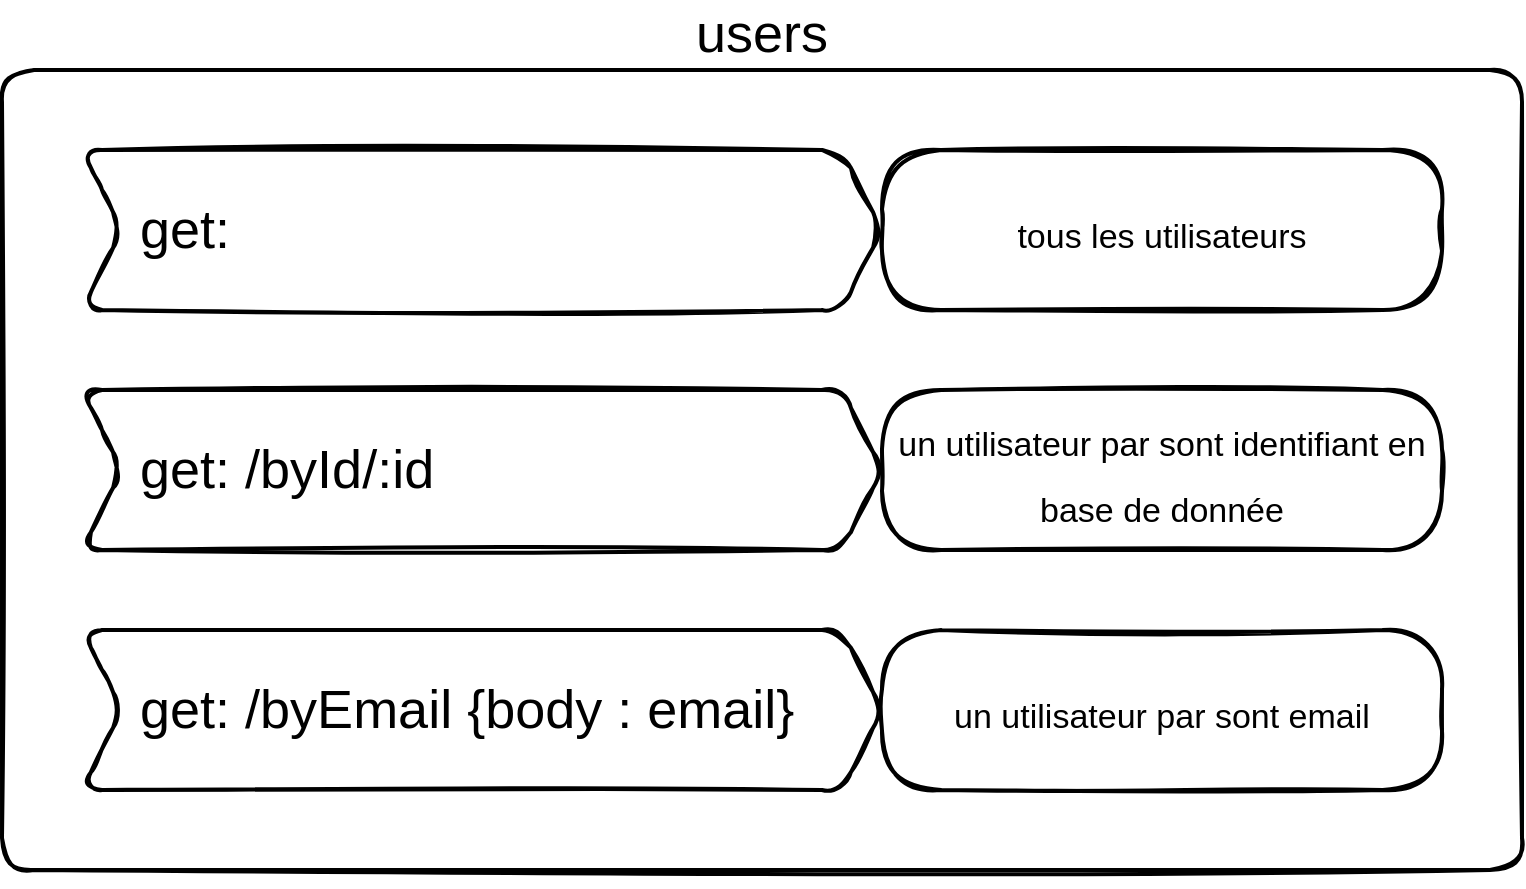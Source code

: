 <mxfile version="20.2.8" type="device"><diagram id="Zq0QNEcb2RGcjsbtYzGF" name="Page-1"><mxGraphModel dx="1221" dy="1167" grid="1" gridSize="10" guides="1" tooltips="1" connect="1" arrows="1" fold="1" page="1" pageScale="1" pageWidth="827" pageHeight="1169" math="0" shadow="0"><root><mxCell id="0"/><mxCell id="1" parent="0"/><mxCell id="twmZEselBYsxAKCK5MDp-1" value="users" style="rounded=1;whiteSpace=wrap;html=1;labelPosition=center;verticalLabelPosition=top;align=center;verticalAlign=bottom;fontSize=27;fillColor=none;strokeWidth=2;shadow=0;sketch=1;glass=0;arcSize=4;" vertex="1" parent="1"><mxGeometry x="40" y="120" width="760" height="400" as="geometry"/></mxCell><mxCell id="twmZEselBYsxAKCK5MDp-2" value="get:" style="shape=step;perimeter=stepPerimeter;whiteSpace=wrap;html=1;fixedSize=1;rounded=1;shadow=0;glass=0;sketch=1;strokeWidth=2;fontSize=27;fillColor=none;align=left;spacingLeft=27;" vertex="1" parent="1"><mxGeometry x="80" y="160" width="400" height="80" as="geometry"/></mxCell><mxCell id="twmZEselBYsxAKCK5MDp-3" value="&lt;font style=&quot;font-size: 17px;&quot;&gt;tous les utilisateurs&lt;/font&gt;" style="rounded=1;whiteSpace=wrap;html=1;shadow=0;glass=0;sketch=1;strokeWidth=2;fontSize=27;fillColor=none;arcSize=37;" vertex="1" parent="1"><mxGeometry x="480" y="160" width="280" height="80" as="geometry"/></mxCell><mxCell id="twmZEselBYsxAKCK5MDp-5" value="&lt;font style=&quot;font-size: 17px;&quot;&gt;un utilisateur par sont identifiant en base de donnée&lt;/font&gt;" style="rounded=1;whiteSpace=wrap;html=1;shadow=0;glass=0;sketch=1;strokeWidth=2;fontSize=27;fillColor=none;arcSize=37;" vertex="1" parent="1"><mxGeometry x="480" y="280" width="280" height="80" as="geometry"/></mxCell><mxCell id="twmZEselBYsxAKCK5MDp-6" value="get: /byId/:id" style="shape=step;perimeter=stepPerimeter;whiteSpace=wrap;html=1;fixedSize=1;rounded=1;shadow=0;glass=0;sketch=1;strokeWidth=2;fontSize=27;fillColor=none;align=left;spacingLeft=27;" vertex="1" parent="1"><mxGeometry x="80" y="280" width="400" height="80" as="geometry"/></mxCell><mxCell id="twmZEselBYsxAKCK5MDp-7" value="&lt;font style=&quot;font-size: 17px;&quot;&gt;un utilisateur par sont email&lt;/font&gt;" style="rounded=1;whiteSpace=wrap;html=1;shadow=0;glass=0;sketch=1;strokeWidth=2;fontSize=27;fillColor=none;arcSize=37;" vertex="1" parent="1"><mxGeometry x="480" y="400" width="280" height="80" as="geometry"/></mxCell><mxCell id="twmZEselBYsxAKCK5MDp-8" value="get: /byEmail {body : email}" style="shape=step;perimeter=stepPerimeter;whiteSpace=wrap;html=1;fixedSize=1;rounded=1;shadow=0;glass=0;sketch=1;strokeWidth=2;fontSize=27;fillColor=none;align=left;spacingLeft=27;" vertex="1" parent="1"><mxGeometry x="80" y="400" width="400" height="80" as="geometry"/></mxCell><mxCell id="twmZEselBYsxAKCK5MDp-9" style="edgeStyle=orthogonalEdgeStyle;rounded=0;orthogonalLoop=1;jettySize=auto;html=1;exitX=0.5;exitY=1;exitDx=0;exitDy=0;fontSize=17;" edge="1" parent="1" source="twmZEselBYsxAKCK5MDp-1" target="twmZEselBYsxAKCK5MDp-1"><mxGeometry relative="1" as="geometry"/></mxCell></root></mxGraphModel></diagram></mxfile>